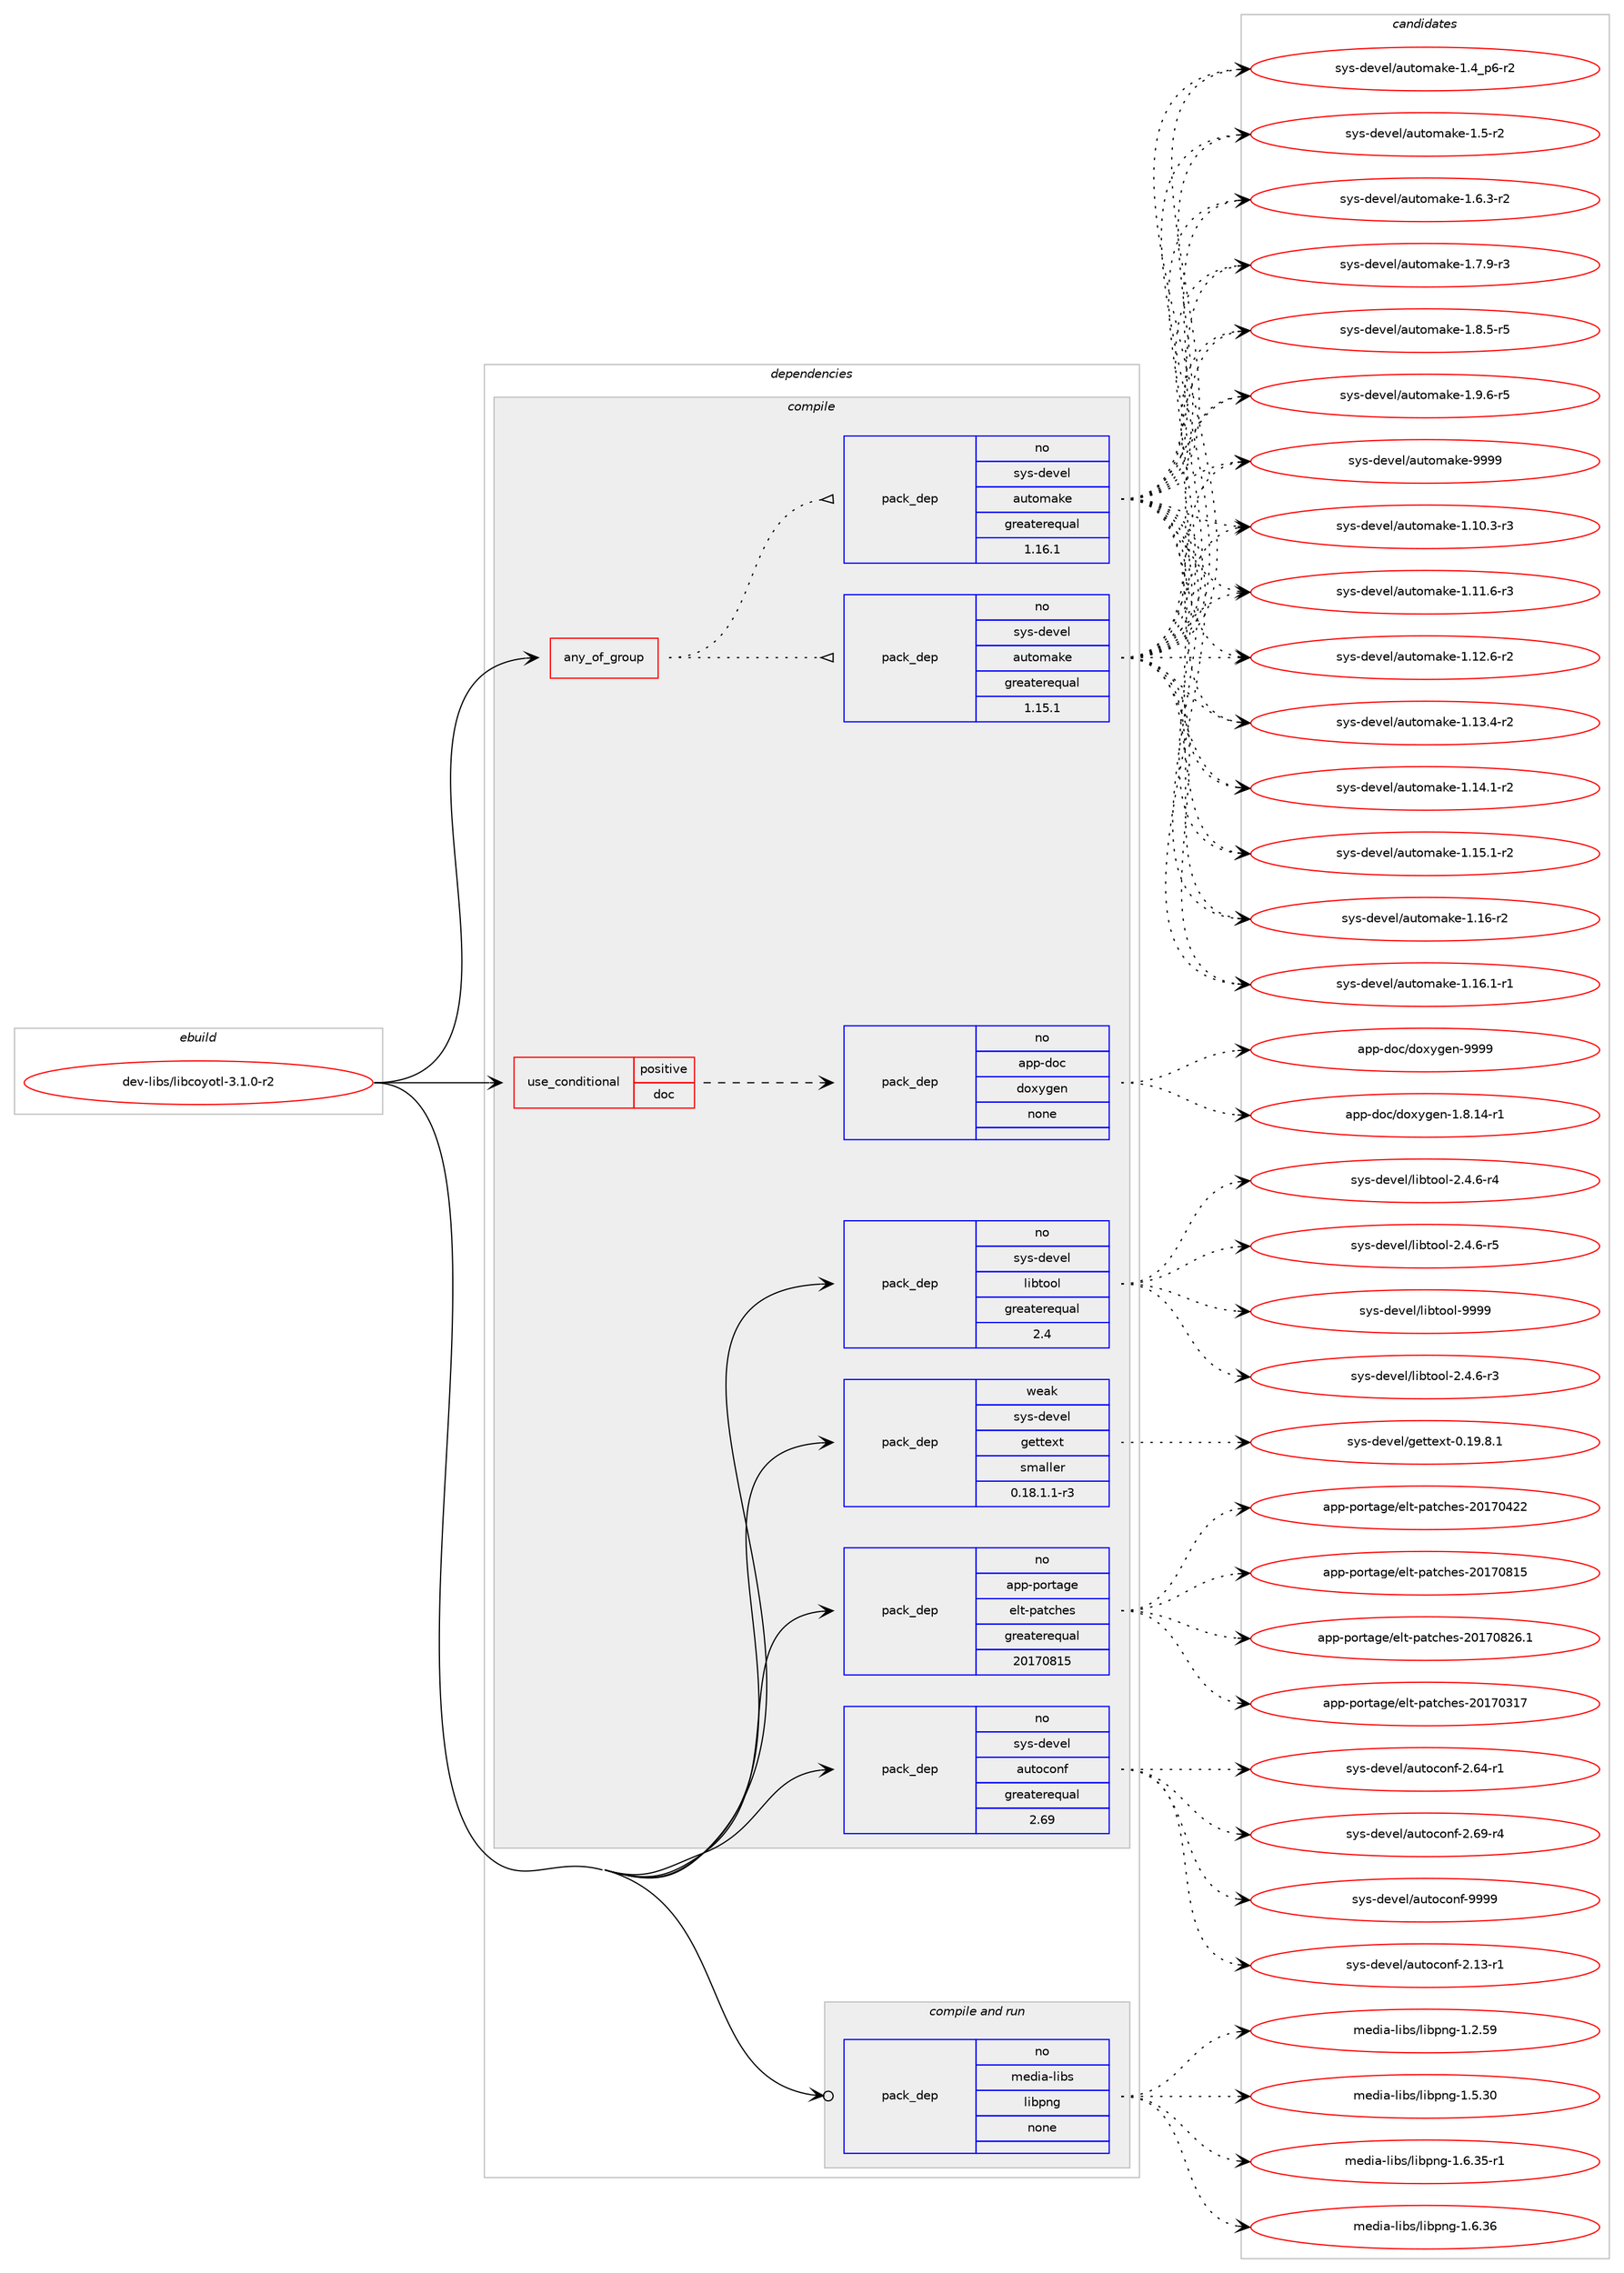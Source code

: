 digraph prolog {

# *************
# Graph options
# *************

newrank=true;
concentrate=true;
compound=true;
graph [rankdir=LR,fontname=Helvetica,fontsize=10,ranksep=1.5];#, ranksep=2.5, nodesep=0.2];
edge  [arrowhead=vee];
node  [fontname=Helvetica,fontsize=10];

# **********
# The ebuild
# **********

subgraph cluster_leftcol {
color=gray;
rank=same;
label=<<i>ebuild</i>>;
id [label="dev-libs/libcoyotl-3.1.0-r2", color=red, width=4, href="../dev-libs/libcoyotl-3.1.0-r2.svg"];
}

# ****************
# The dependencies
# ****************

subgraph cluster_midcol {
color=gray;
label=<<i>dependencies</i>>;
subgraph cluster_compile {
fillcolor="#eeeeee";
style=filled;
label=<<i>compile</i>>;
subgraph any22226 {
dependency1367319 [label=<<TABLE BORDER="0" CELLBORDER="1" CELLSPACING="0" CELLPADDING="4"><TR><TD CELLPADDING="10">any_of_group</TD></TR></TABLE>>, shape=none, color=red];subgraph pack978648 {
dependency1367320 [label=<<TABLE BORDER="0" CELLBORDER="1" CELLSPACING="0" CELLPADDING="4" WIDTH="220"><TR><TD ROWSPAN="6" CELLPADDING="30">pack_dep</TD></TR><TR><TD WIDTH="110">no</TD></TR><TR><TD>sys-devel</TD></TR><TR><TD>automake</TD></TR><TR><TD>greaterequal</TD></TR><TR><TD>1.16.1</TD></TR></TABLE>>, shape=none, color=blue];
}
dependency1367319:e -> dependency1367320:w [weight=20,style="dotted",arrowhead="oinv"];
subgraph pack978649 {
dependency1367321 [label=<<TABLE BORDER="0" CELLBORDER="1" CELLSPACING="0" CELLPADDING="4" WIDTH="220"><TR><TD ROWSPAN="6" CELLPADDING="30">pack_dep</TD></TR><TR><TD WIDTH="110">no</TD></TR><TR><TD>sys-devel</TD></TR><TR><TD>automake</TD></TR><TR><TD>greaterequal</TD></TR><TR><TD>1.15.1</TD></TR></TABLE>>, shape=none, color=blue];
}
dependency1367319:e -> dependency1367321:w [weight=20,style="dotted",arrowhead="oinv"];
}
id:e -> dependency1367319:w [weight=20,style="solid",arrowhead="vee"];
subgraph cond365893 {
dependency1367322 [label=<<TABLE BORDER="0" CELLBORDER="1" CELLSPACING="0" CELLPADDING="4"><TR><TD ROWSPAN="3" CELLPADDING="10">use_conditional</TD></TR><TR><TD>positive</TD></TR><TR><TD>doc</TD></TR></TABLE>>, shape=none, color=red];
subgraph pack978650 {
dependency1367323 [label=<<TABLE BORDER="0" CELLBORDER="1" CELLSPACING="0" CELLPADDING="4" WIDTH="220"><TR><TD ROWSPAN="6" CELLPADDING="30">pack_dep</TD></TR><TR><TD WIDTH="110">no</TD></TR><TR><TD>app-doc</TD></TR><TR><TD>doxygen</TD></TR><TR><TD>none</TD></TR><TR><TD></TD></TR></TABLE>>, shape=none, color=blue];
}
dependency1367322:e -> dependency1367323:w [weight=20,style="dashed",arrowhead="vee"];
}
id:e -> dependency1367322:w [weight=20,style="solid",arrowhead="vee"];
subgraph pack978651 {
dependency1367324 [label=<<TABLE BORDER="0" CELLBORDER="1" CELLSPACING="0" CELLPADDING="4" WIDTH="220"><TR><TD ROWSPAN="6" CELLPADDING="30">pack_dep</TD></TR><TR><TD WIDTH="110">no</TD></TR><TR><TD>app-portage</TD></TR><TR><TD>elt-patches</TD></TR><TR><TD>greaterequal</TD></TR><TR><TD>20170815</TD></TR></TABLE>>, shape=none, color=blue];
}
id:e -> dependency1367324:w [weight=20,style="solid",arrowhead="vee"];
subgraph pack978652 {
dependency1367325 [label=<<TABLE BORDER="0" CELLBORDER="1" CELLSPACING="0" CELLPADDING="4" WIDTH="220"><TR><TD ROWSPAN="6" CELLPADDING="30">pack_dep</TD></TR><TR><TD WIDTH="110">no</TD></TR><TR><TD>sys-devel</TD></TR><TR><TD>autoconf</TD></TR><TR><TD>greaterequal</TD></TR><TR><TD>2.69</TD></TR></TABLE>>, shape=none, color=blue];
}
id:e -> dependency1367325:w [weight=20,style="solid",arrowhead="vee"];
subgraph pack978653 {
dependency1367326 [label=<<TABLE BORDER="0" CELLBORDER="1" CELLSPACING="0" CELLPADDING="4" WIDTH="220"><TR><TD ROWSPAN="6" CELLPADDING="30">pack_dep</TD></TR><TR><TD WIDTH="110">no</TD></TR><TR><TD>sys-devel</TD></TR><TR><TD>libtool</TD></TR><TR><TD>greaterequal</TD></TR><TR><TD>2.4</TD></TR></TABLE>>, shape=none, color=blue];
}
id:e -> dependency1367326:w [weight=20,style="solid",arrowhead="vee"];
subgraph pack978654 {
dependency1367327 [label=<<TABLE BORDER="0" CELLBORDER="1" CELLSPACING="0" CELLPADDING="4" WIDTH="220"><TR><TD ROWSPAN="6" CELLPADDING="30">pack_dep</TD></TR><TR><TD WIDTH="110">weak</TD></TR><TR><TD>sys-devel</TD></TR><TR><TD>gettext</TD></TR><TR><TD>smaller</TD></TR><TR><TD>0.18.1.1-r3</TD></TR></TABLE>>, shape=none, color=blue];
}
id:e -> dependency1367327:w [weight=20,style="solid",arrowhead="vee"];
}
subgraph cluster_compileandrun {
fillcolor="#eeeeee";
style=filled;
label=<<i>compile and run</i>>;
subgraph pack978655 {
dependency1367328 [label=<<TABLE BORDER="0" CELLBORDER="1" CELLSPACING="0" CELLPADDING="4" WIDTH="220"><TR><TD ROWSPAN="6" CELLPADDING="30">pack_dep</TD></TR><TR><TD WIDTH="110">no</TD></TR><TR><TD>media-libs</TD></TR><TR><TD>libpng</TD></TR><TR><TD>none</TD></TR><TR><TD></TD></TR></TABLE>>, shape=none, color=blue];
}
id:e -> dependency1367328:w [weight=20,style="solid",arrowhead="odotvee"];
}
subgraph cluster_run {
fillcolor="#eeeeee";
style=filled;
label=<<i>run</i>>;
}
}

# **************
# The candidates
# **************

subgraph cluster_choices {
rank=same;
color=gray;
label=<<i>candidates</i>>;

subgraph choice978648 {
color=black;
nodesep=1;
choice11512111545100101118101108479711711611110997107101454946494846514511451 [label="sys-devel/automake-1.10.3-r3", color=red, width=4,href="../sys-devel/automake-1.10.3-r3.svg"];
choice11512111545100101118101108479711711611110997107101454946494946544511451 [label="sys-devel/automake-1.11.6-r3", color=red, width=4,href="../sys-devel/automake-1.11.6-r3.svg"];
choice11512111545100101118101108479711711611110997107101454946495046544511450 [label="sys-devel/automake-1.12.6-r2", color=red, width=4,href="../sys-devel/automake-1.12.6-r2.svg"];
choice11512111545100101118101108479711711611110997107101454946495146524511450 [label="sys-devel/automake-1.13.4-r2", color=red, width=4,href="../sys-devel/automake-1.13.4-r2.svg"];
choice11512111545100101118101108479711711611110997107101454946495246494511450 [label="sys-devel/automake-1.14.1-r2", color=red, width=4,href="../sys-devel/automake-1.14.1-r2.svg"];
choice11512111545100101118101108479711711611110997107101454946495346494511450 [label="sys-devel/automake-1.15.1-r2", color=red, width=4,href="../sys-devel/automake-1.15.1-r2.svg"];
choice1151211154510010111810110847971171161111099710710145494649544511450 [label="sys-devel/automake-1.16-r2", color=red, width=4,href="../sys-devel/automake-1.16-r2.svg"];
choice11512111545100101118101108479711711611110997107101454946495446494511449 [label="sys-devel/automake-1.16.1-r1", color=red, width=4,href="../sys-devel/automake-1.16.1-r1.svg"];
choice115121115451001011181011084797117116111109971071014549465295112544511450 [label="sys-devel/automake-1.4_p6-r2", color=red, width=4,href="../sys-devel/automake-1.4_p6-r2.svg"];
choice11512111545100101118101108479711711611110997107101454946534511450 [label="sys-devel/automake-1.5-r2", color=red, width=4,href="../sys-devel/automake-1.5-r2.svg"];
choice115121115451001011181011084797117116111109971071014549465446514511450 [label="sys-devel/automake-1.6.3-r2", color=red, width=4,href="../sys-devel/automake-1.6.3-r2.svg"];
choice115121115451001011181011084797117116111109971071014549465546574511451 [label="sys-devel/automake-1.7.9-r3", color=red, width=4,href="../sys-devel/automake-1.7.9-r3.svg"];
choice115121115451001011181011084797117116111109971071014549465646534511453 [label="sys-devel/automake-1.8.5-r5", color=red, width=4,href="../sys-devel/automake-1.8.5-r5.svg"];
choice115121115451001011181011084797117116111109971071014549465746544511453 [label="sys-devel/automake-1.9.6-r5", color=red, width=4,href="../sys-devel/automake-1.9.6-r5.svg"];
choice115121115451001011181011084797117116111109971071014557575757 [label="sys-devel/automake-9999", color=red, width=4,href="../sys-devel/automake-9999.svg"];
dependency1367320:e -> choice11512111545100101118101108479711711611110997107101454946494846514511451:w [style=dotted,weight="100"];
dependency1367320:e -> choice11512111545100101118101108479711711611110997107101454946494946544511451:w [style=dotted,weight="100"];
dependency1367320:e -> choice11512111545100101118101108479711711611110997107101454946495046544511450:w [style=dotted,weight="100"];
dependency1367320:e -> choice11512111545100101118101108479711711611110997107101454946495146524511450:w [style=dotted,weight="100"];
dependency1367320:e -> choice11512111545100101118101108479711711611110997107101454946495246494511450:w [style=dotted,weight="100"];
dependency1367320:e -> choice11512111545100101118101108479711711611110997107101454946495346494511450:w [style=dotted,weight="100"];
dependency1367320:e -> choice1151211154510010111810110847971171161111099710710145494649544511450:w [style=dotted,weight="100"];
dependency1367320:e -> choice11512111545100101118101108479711711611110997107101454946495446494511449:w [style=dotted,weight="100"];
dependency1367320:e -> choice115121115451001011181011084797117116111109971071014549465295112544511450:w [style=dotted,weight="100"];
dependency1367320:e -> choice11512111545100101118101108479711711611110997107101454946534511450:w [style=dotted,weight="100"];
dependency1367320:e -> choice115121115451001011181011084797117116111109971071014549465446514511450:w [style=dotted,weight="100"];
dependency1367320:e -> choice115121115451001011181011084797117116111109971071014549465546574511451:w [style=dotted,weight="100"];
dependency1367320:e -> choice115121115451001011181011084797117116111109971071014549465646534511453:w [style=dotted,weight="100"];
dependency1367320:e -> choice115121115451001011181011084797117116111109971071014549465746544511453:w [style=dotted,weight="100"];
dependency1367320:e -> choice115121115451001011181011084797117116111109971071014557575757:w [style=dotted,weight="100"];
}
subgraph choice978649 {
color=black;
nodesep=1;
choice11512111545100101118101108479711711611110997107101454946494846514511451 [label="sys-devel/automake-1.10.3-r3", color=red, width=4,href="../sys-devel/automake-1.10.3-r3.svg"];
choice11512111545100101118101108479711711611110997107101454946494946544511451 [label="sys-devel/automake-1.11.6-r3", color=red, width=4,href="../sys-devel/automake-1.11.6-r3.svg"];
choice11512111545100101118101108479711711611110997107101454946495046544511450 [label="sys-devel/automake-1.12.6-r2", color=red, width=4,href="../sys-devel/automake-1.12.6-r2.svg"];
choice11512111545100101118101108479711711611110997107101454946495146524511450 [label="sys-devel/automake-1.13.4-r2", color=red, width=4,href="../sys-devel/automake-1.13.4-r2.svg"];
choice11512111545100101118101108479711711611110997107101454946495246494511450 [label="sys-devel/automake-1.14.1-r2", color=red, width=4,href="../sys-devel/automake-1.14.1-r2.svg"];
choice11512111545100101118101108479711711611110997107101454946495346494511450 [label="sys-devel/automake-1.15.1-r2", color=red, width=4,href="../sys-devel/automake-1.15.1-r2.svg"];
choice1151211154510010111810110847971171161111099710710145494649544511450 [label="sys-devel/automake-1.16-r2", color=red, width=4,href="../sys-devel/automake-1.16-r2.svg"];
choice11512111545100101118101108479711711611110997107101454946495446494511449 [label="sys-devel/automake-1.16.1-r1", color=red, width=4,href="../sys-devel/automake-1.16.1-r1.svg"];
choice115121115451001011181011084797117116111109971071014549465295112544511450 [label="sys-devel/automake-1.4_p6-r2", color=red, width=4,href="../sys-devel/automake-1.4_p6-r2.svg"];
choice11512111545100101118101108479711711611110997107101454946534511450 [label="sys-devel/automake-1.5-r2", color=red, width=4,href="../sys-devel/automake-1.5-r2.svg"];
choice115121115451001011181011084797117116111109971071014549465446514511450 [label="sys-devel/automake-1.6.3-r2", color=red, width=4,href="../sys-devel/automake-1.6.3-r2.svg"];
choice115121115451001011181011084797117116111109971071014549465546574511451 [label="sys-devel/automake-1.7.9-r3", color=red, width=4,href="../sys-devel/automake-1.7.9-r3.svg"];
choice115121115451001011181011084797117116111109971071014549465646534511453 [label="sys-devel/automake-1.8.5-r5", color=red, width=4,href="../sys-devel/automake-1.8.5-r5.svg"];
choice115121115451001011181011084797117116111109971071014549465746544511453 [label="sys-devel/automake-1.9.6-r5", color=red, width=4,href="../sys-devel/automake-1.9.6-r5.svg"];
choice115121115451001011181011084797117116111109971071014557575757 [label="sys-devel/automake-9999", color=red, width=4,href="../sys-devel/automake-9999.svg"];
dependency1367321:e -> choice11512111545100101118101108479711711611110997107101454946494846514511451:w [style=dotted,weight="100"];
dependency1367321:e -> choice11512111545100101118101108479711711611110997107101454946494946544511451:w [style=dotted,weight="100"];
dependency1367321:e -> choice11512111545100101118101108479711711611110997107101454946495046544511450:w [style=dotted,weight="100"];
dependency1367321:e -> choice11512111545100101118101108479711711611110997107101454946495146524511450:w [style=dotted,weight="100"];
dependency1367321:e -> choice11512111545100101118101108479711711611110997107101454946495246494511450:w [style=dotted,weight="100"];
dependency1367321:e -> choice11512111545100101118101108479711711611110997107101454946495346494511450:w [style=dotted,weight="100"];
dependency1367321:e -> choice1151211154510010111810110847971171161111099710710145494649544511450:w [style=dotted,weight="100"];
dependency1367321:e -> choice11512111545100101118101108479711711611110997107101454946495446494511449:w [style=dotted,weight="100"];
dependency1367321:e -> choice115121115451001011181011084797117116111109971071014549465295112544511450:w [style=dotted,weight="100"];
dependency1367321:e -> choice11512111545100101118101108479711711611110997107101454946534511450:w [style=dotted,weight="100"];
dependency1367321:e -> choice115121115451001011181011084797117116111109971071014549465446514511450:w [style=dotted,weight="100"];
dependency1367321:e -> choice115121115451001011181011084797117116111109971071014549465546574511451:w [style=dotted,weight="100"];
dependency1367321:e -> choice115121115451001011181011084797117116111109971071014549465646534511453:w [style=dotted,weight="100"];
dependency1367321:e -> choice115121115451001011181011084797117116111109971071014549465746544511453:w [style=dotted,weight="100"];
dependency1367321:e -> choice115121115451001011181011084797117116111109971071014557575757:w [style=dotted,weight="100"];
}
subgraph choice978650 {
color=black;
nodesep=1;
choice97112112451001119947100111120121103101110454946564649524511449 [label="app-doc/doxygen-1.8.14-r1", color=red, width=4,href="../app-doc/doxygen-1.8.14-r1.svg"];
choice971121124510011199471001111201211031011104557575757 [label="app-doc/doxygen-9999", color=red, width=4,href="../app-doc/doxygen-9999.svg"];
dependency1367323:e -> choice97112112451001119947100111120121103101110454946564649524511449:w [style=dotted,weight="100"];
dependency1367323:e -> choice971121124510011199471001111201211031011104557575757:w [style=dotted,weight="100"];
}
subgraph choice978651 {
color=black;
nodesep=1;
choice97112112451121111141169710310147101108116451129711699104101115455048495548514955 [label="app-portage/elt-patches-20170317", color=red, width=4,href="../app-portage/elt-patches-20170317.svg"];
choice97112112451121111141169710310147101108116451129711699104101115455048495548525050 [label="app-portage/elt-patches-20170422", color=red, width=4,href="../app-portage/elt-patches-20170422.svg"];
choice97112112451121111141169710310147101108116451129711699104101115455048495548564953 [label="app-portage/elt-patches-20170815", color=red, width=4,href="../app-portage/elt-patches-20170815.svg"];
choice971121124511211111411697103101471011081164511297116991041011154550484955485650544649 [label="app-portage/elt-patches-20170826.1", color=red, width=4,href="../app-portage/elt-patches-20170826.1.svg"];
dependency1367324:e -> choice97112112451121111141169710310147101108116451129711699104101115455048495548514955:w [style=dotted,weight="100"];
dependency1367324:e -> choice97112112451121111141169710310147101108116451129711699104101115455048495548525050:w [style=dotted,weight="100"];
dependency1367324:e -> choice97112112451121111141169710310147101108116451129711699104101115455048495548564953:w [style=dotted,weight="100"];
dependency1367324:e -> choice971121124511211111411697103101471011081164511297116991041011154550484955485650544649:w [style=dotted,weight="100"];
}
subgraph choice978652 {
color=black;
nodesep=1;
choice1151211154510010111810110847971171161119911111010245504649514511449 [label="sys-devel/autoconf-2.13-r1", color=red, width=4,href="../sys-devel/autoconf-2.13-r1.svg"];
choice1151211154510010111810110847971171161119911111010245504654524511449 [label="sys-devel/autoconf-2.64-r1", color=red, width=4,href="../sys-devel/autoconf-2.64-r1.svg"];
choice1151211154510010111810110847971171161119911111010245504654574511452 [label="sys-devel/autoconf-2.69-r4", color=red, width=4,href="../sys-devel/autoconf-2.69-r4.svg"];
choice115121115451001011181011084797117116111991111101024557575757 [label="sys-devel/autoconf-9999", color=red, width=4,href="../sys-devel/autoconf-9999.svg"];
dependency1367325:e -> choice1151211154510010111810110847971171161119911111010245504649514511449:w [style=dotted,weight="100"];
dependency1367325:e -> choice1151211154510010111810110847971171161119911111010245504654524511449:w [style=dotted,weight="100"];
dependency1367325:e -> choice1151211154510010111810110847971171161119911111010245504654574511452:w [style=dotted,weight="100"];
dependency1367325:e -> choice115121115451001011181011084797117116111991111101024557575757:w [style=dotted,weight="100"];
}
subgraph choice978653 {
color=black;
nodesep=1;
choice1151211154510010111810110847108105981161111111084550465246544511451 [label="sys-devel/libtool-2.4.6-r3", color=red, width=4,href="../sys-devel/libtool-2.4.6-r3.svg"];
choice1151211154510010111810110847108105981161111111084550465246544511452 [label="sys-devel/libtool-2.4.6-r4", color=red, width=4,href="../sys-devel/libtool-2.4.6-r4.svg"];
choice1151211154510010111810110847108105981161111111084550465246544511453 [label="sys-devel/libtool-2.4.6-r5", color=red, width=4,href="../sys-devel/libtool-2.4.6-r5.svg"];
choice1151211154510010111810110847108105981161111111084557575757 [label="sys-devel/libtool-9999", color=red, width=4,href="../sys-devel/libtool-9999.svg"];
dependency1367326:e -> choice1151211154510010111810110847108105981161111111084550465246544511451:w [style=dotted,weight="100"];
dependency1367326:e -> choice1151211154510010111810110847108105981161111111084550465246544511452:w [style=dotted,weight="100"];
dependency1367326:e -> choice1151211154510010111810110847108105981161111111084550465246544511453:w [style=dotted,weight="100"];
dependency1367326:e -> choice1151211154510010111810110847108105981161111111084557575757:w [style=dotted,weight="100"];
}
subgraph choice978654 {
color=black;
nodesep=1;
choice1151211154510010111810110847103101116116101120116454846495746564649 [label="sys-devel/gettext-0.19.8.1", color=red, width=4,href="../sys-devel/gettext-0.19.8.1.svg"];
dependency1367327:e -> choice1151211154510010111810110847103101116116101120116454846495746564649:w [style=dotted,weight="100"];
}
subgraph choice978655 {
color=black;
nodesep=1;
choice109101100105974510810598115471081059811211010345494650465357 [label="media-libs/libpng-1.2.59", color=red, width=4,href="../media-libs/libpng-1.2.59.svg"];
choice109101100105974510810598115471081059811211010345494653465148 [label="media-libs/libpng-1.5.30", color=red, width=4,href="../media-libs/libpng-1.5.30.svg"];
choice1091011001059745108105981154710810598112110103454946544651534511449 [label="media-libs/libpng-1.6.35-r1", color=red, width=4,href="../media-libs/libpng-1.6.35-r1.svg"];
choice109101100105974510810598115471081059811211010345494654465154 [label="media-libs/libpng-1.6.36", color=red, width=4,href="../media-libs/libpng-1.6.36.svg"];
dependency1367328:e -> choice109101100105974510810598115471081059811211010345494650465357:w [style=dotted,weight="100"];
dependency1367328:e -> choice109101100105974510810598115471081059811211010345494653465148:w [style=dotted,weight="100"];
dependency1367328:e -> choice1091011001059745108105981154710810598112110103454946544651534511449:w [style=dotted,weight="100"];
dependency1367328:e -> choice109101100105974510810598115471081059811211010345494654465154:w [style=dotted,weight="100"];
}
}

}
